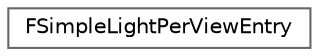 digraph "Graphical Class Hierarchy"
{
 // INTERACTIVE_SVG=YES
 // LATEX_PDF_SIZE
  bgcolor="transparent";
  edge [fontname=Helvetica,fontsize=10,labelfontname=Helvetica,labelfontsize=10];
  node [fontname=Helvetica,fontsize=10,shape=box,height=0.2,width=0.4];
  rankdir="LR";
  Node0 [id="Node000000",label="FSimpleLightPerViewEntry",height=0.2,width=0.4,color="grey40", fillcolor="white", style="filled",URL="$db/d4b/classFSimpleLightPerViewEntry.html",tooltip="Data for a simple dynamic light which could change per-view."];
}
